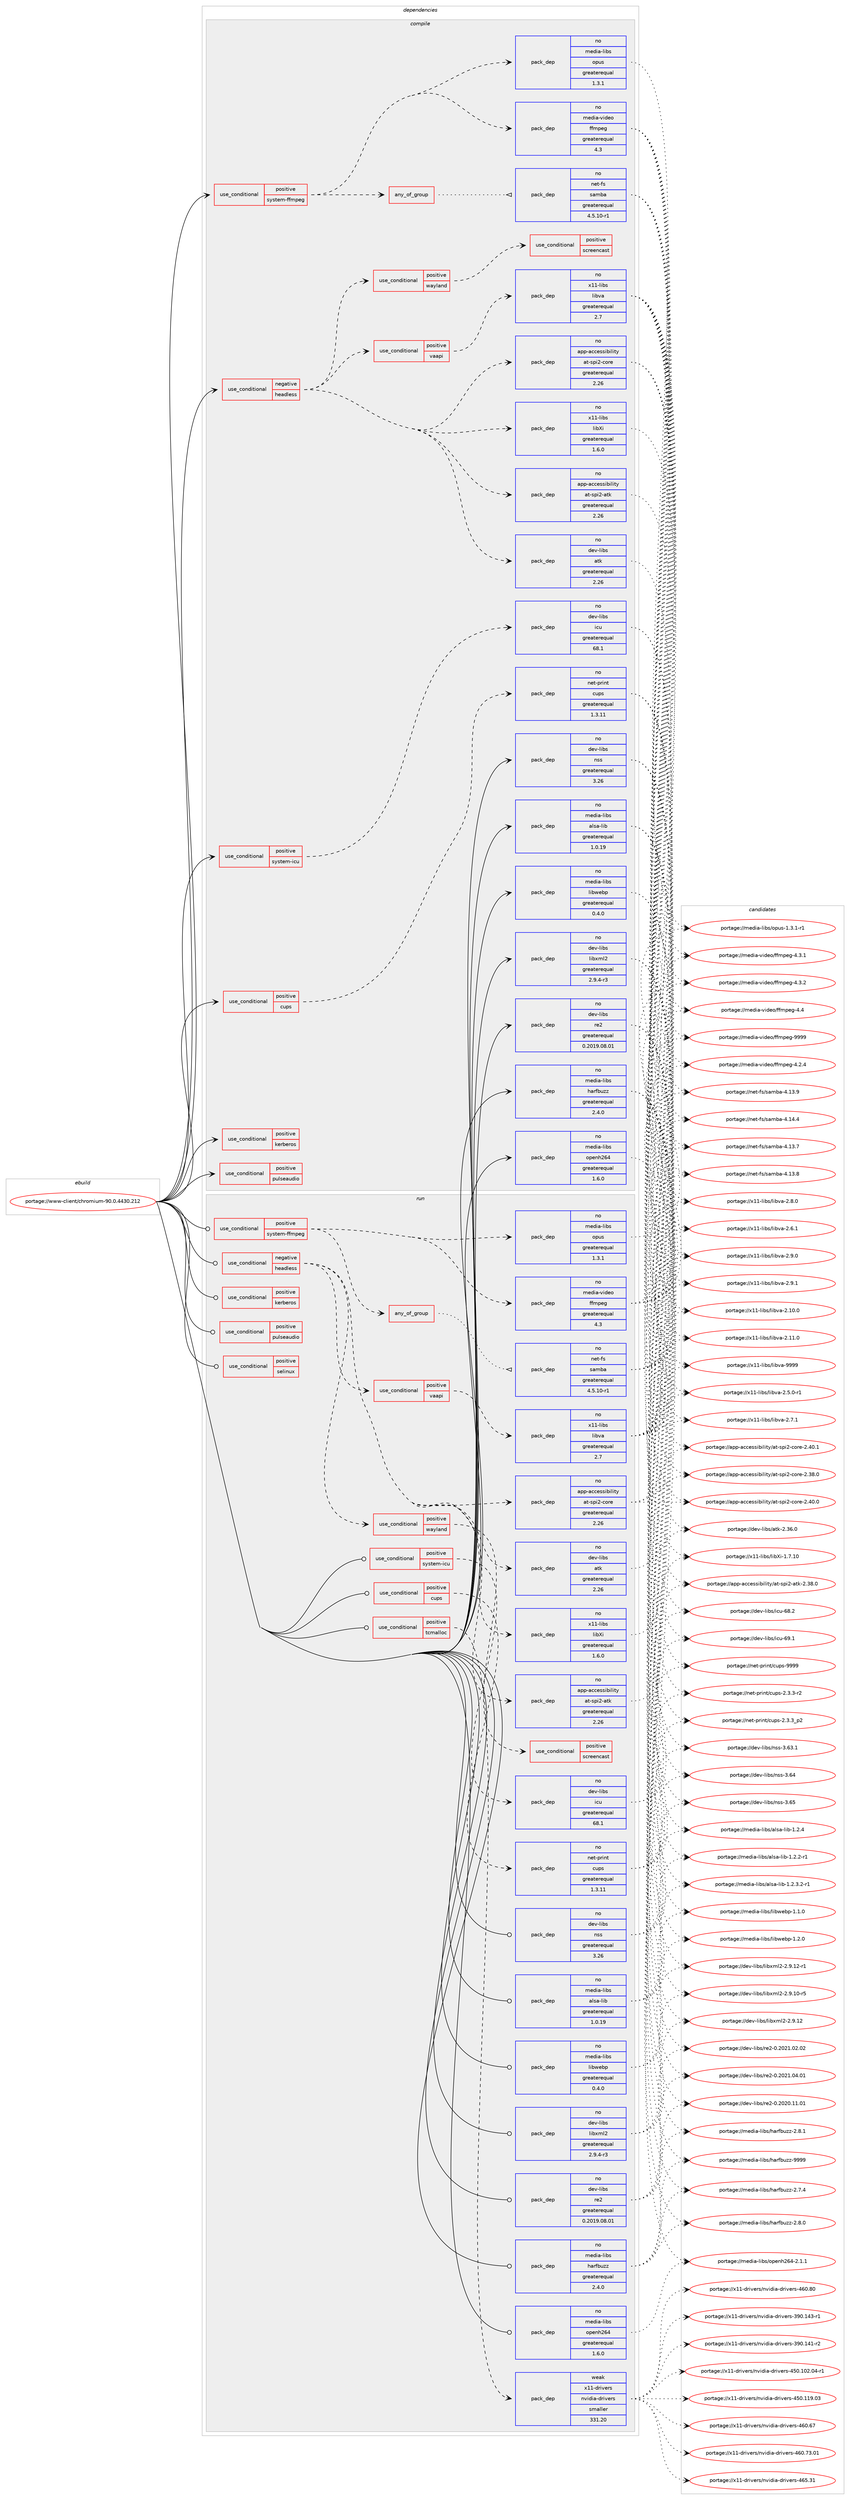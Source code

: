 digraph prolog {

# *************
# Graph options
# *************

newrank=true;
concentrate=true;
compound=true;
graph [rankdir=LR,fontname=Helvetica,fontsize=10,ranksep=1.5];#, ranksep=2.5, nodesep=0.2];
edge  [arrowhead=vee];
node  [fontname=Helvetica,fontsize=10];

# **********
# The ebuild
# **********

subgraph cluster_leftcol {
color=gray;
rank=same;
label=<<i>ebuild</i>>;
id [label="portage://www-client/chromium-90.0.4430.212", color=red, width=4, href="../www-client/chromium-90.0.4430.212.svg"];
}

# ****************
# The dependencies
# ****************

subgraph cluster_midcol {
color=gray;
label=<<i>dependencies</i>>;
subgraph cluster_compile {
fillcolor="#eeeeee";
style=filled;
label=<<i>compile</i>>;
subgraph cond372 {
dependency864 [label=<<TABLE BORDER="0" CELLBORDER="1" CELLSPACING="0" CELLPADDING="4"><TR><TD ROWSPAN="3" CELLPADDING="10">use_conditional</TD></TR><TR><TD>negative</TD></TR><TR><TD>headless</TD></TR></TABLE>>, shape=none, color=red];
# *** BEGIN UNKNOWN DEPENDENCY TYPE (TODO) ***
# dependency864 -> package_dependency(portage://www-client/chromium-90.0.4430.212,install,no,media-libs,mesa,none,[,,],any_same_slot,[use(enable(gbm),none)])
# *** END UNKNOWN DEPENDENCY TYPE (TODO) ***

# *** BEGIN UNKNOWN DEPENDENCY TYPE (TODO) ***
# dependency864 -> package_dependency(portage://www-client/chromium-90.0.4430.212,install,no,x11-libs,libX11,none,[,,],any_same_slot,[])
# *** END UNKNOWN DEPENDENCY TYPE (TODO) ***

# *** BEGIN UNKNOWN DEPENDENCY TYPE (TODO) ***
# dependency864 -> package_dependency(portage://www-client/chromium-90.0.4430.212,install,no,x11-libs,libXcomposite,none,[,,],any_same_slot,[])
# *** END UNKNOWN DEPENDENCY TYPE (TODO) ***

# *** BEGIN UNKNOWN DEPENDENCY TYPE (TODO) ***
# dependency864 -> package_dependency(portage://www-client/chromium-90.0.4430.212,install,no,x11-libs,libXcursor,none,[,,],any_same_slot,[])
# *** END UNKNOWN DEPENDENCY TYPE (TODO) ***

# *** BEGIN UNKNOWN DEPENDENCY TYPE (TODO) ***
# dependency864 -> package_dependency(portage://www-client/chromium-90.0.4430.212,install,no,x11-libs,libXdamage,none,[,,],any_same_slot,[])
# *** END UNKNOWN DEPENDENCY TYPE (TODO) ***

# *** BEGIN UNKNOWN DEPENDENCY TYPE (TODO) ***
# dependency864 -> package_dependency(portage://www-client/chromium-90.0.4430.212,install,no,x11-libs,libXext,none,[,,],any_same_slot,[])
# *** END UNKNOWN DEPENDENCY TYPE (TODO) ***

# *** BEGIN UNKNOWN DEPENDENCY TYPE (TODO) ***
# dependency864 -> package_dependency(portage://www-client/chromium-90.0.4430.212,install,no,x11-libs,libXfixes,none,[,,],any_same_slot,[])
# *** END UNKNOWN DEPENDENCY TYPE (TODO) ***

subgraph pack455 {
dependency865 [label=<<TABLE BORDER="0" CELLBORDER="1" CELLSPACING="0" CELLPADDING="4" WIDTH="220"><TR><TD ROWSPAN="6" CELLPADDING="30">pack_dep</TD></TR><TR><TD WIDTH="110">no</TD></TR><TR><TD>x11-libs</TD></TR><TR><TD>libXi</TD></TR><TR><TD>greaterequal</TD></TR><TR><TD>1.6.0</TD></TR></TABLE>>, shape=none, color=blue];
}
dependency864:e -> dependency865:w [weight=20,style="dashed",arrowhead="vee"];
# *** BEGIN UNKNOWN DEPENDENCY TYPE (TODO) ***
# dependency864 -> package_dependency(portage://www-client/chromium-90.0.4430.212,install,no,x11-libs,libXrandr,none,[,,],any_same_slot,[])
# *** END UNKNOWN DEPENDENCY TYPE (TODO) ***

# *** BEGIN UNKNOWN DEPENDENCY TYPE (TODO) ***
# dependency864 -> package_dependency(portage://www-client/chromium-90.0.4430.212,install,no,x11-libs,libXrender,none,[,,],any_same_slot,[])
# *** END UNKNOWN DEPENDENCY TYPE (TODO) ***

# *** BEGIN UNKNOWN DEPENDENCY TYPE (TODO) ***
# dependency864 -> package_dependency(portage://www-client/chromium-90.0.4430.212,install,no,x11-libs,libXtst,none,[,,],any_same_slot,[])
# *** END UNKNOWN DEPENDENCY TYPE (TODO) ***

# *** BEGIN UNKNOWN DEPENDENCY TYPE (TODO) ***
# dependency864 -> package_dependency(portage://www-client/chromium-90.0.4430.212,install,no,x11-libs,libxcb,none,[,,],any_same_slot,[])
# *** END UNKNOWN DEPENDENCY TYPE (TODO) ***

# *** BEGIN UNKNOWN DEPENDENCY TYPE (TODO) ***
# dependency864 -> package_dependency(portage://www-client/chromium-90.0.4430.212,install,no,x11-libs,libxshmfence,none,[,,],any_same_slot,[])
# *** END UNKNOWN DEPENDENCY TYPE (TODO) ***

subgraph cond373 {
dependency866 [label=<<TABLE BORDER="0" CELLBORDER="1" CELLSPACING="0" CELLPADDING="4"><TR><TD ROWSPAN="3" CELLPADDING="10">use_conditional</TD></TR><TR><TD>positive</TD></TR><TR><TD>vaapi</TD></TR></TABLE>>, shape=none, color=red];
subgraph pack456 {
dependency867 [label=<<TABLE BORDER="0" CELLBORDER="1" CELLSPACING="0" CELLPADDING="4" WIDTH="220"><TR><TD ROWSPAN="6" CELLPADDING="30">pack_dep</TD></TR><TR><TD WIDTH="110">no</TD></TR><TR><TD>x11-libs</TD></TR><TR><TD>libva</TD></TR><TR><TD>greaterequal</TD></TR><TR><TD>2.7</TD></TR></TABLE>>, shape=none, color=blue];
}
dependency866:e -> dependency867:w [weight=20,style="dashed",arrowhead="vee"];
}
dependency864:e -> dependency866:w [weight=20,style="dashed",arrowhead="vee"];
subgraph pack457 {
dependency868 [label=<<TABLE BORDER="0" CELLBORDER="1" CELLSPACING="0" CELLPADDING="4" WIDTH="220"><TR><TD ROWSPAN="6" CELLPADDING="30">pack_dep</TD></TR><TR><TD WIDTH="110">no</TD></TR><TR><TD>app-accessibility</TD></TR><TR><TD>at-spi2-atk</TD></TR><TR><TD>greaterequal</TD></TR><TR><TD>2.26</TD></TR></TABLE>>, shape=none, color=blue];
}
dependency864:e -> dependency868:w [weight=20,style="dashed",arrowhead="vee"];
subgraph pack458 {
dependency869 [label=<<TABLE BORDER="0" CELLBORDER="1" CELLSPACING="0" CELLPADDING="4" WIDTH="220"><TR><TD ROWSPAN="6" CELLPADDING="30">pack_dep</TD></TR><TR><TD WIDTH="110">no</TD></TR><TR><TD>app-accessibility</TD></TR><TR><TD>at-spi2-core</TD></TR><TR><TD>greaterequal</TD></TR><TR><TD>2.26</TD></TR></TABLE>>, shape=none, color=blue];
}
dependency864:e -> dependency869:w [weight=20,style="dashed",arrowhead="vee"];
subgraph pack459 {
dependency870 [label=<<TABLE BORDER="0" CELLBORDER="1" CELLSPACING="0" CELLPADDING="4" WIDTH="220"><TR><TD ROWSPAN="6" CELLPADDING="30">pack_dep</TD></TR><TR><TD WIDTH="110">no</TD></TR><TR><TD>dev-libs</TD></TR><TR><TD>atk</TD></TR><TR><TD>greaterequal</TD></TR><TR><TD>2.26</TD></TR></TABLE>>, shape=none, color=blue];
}
dependency864:e -> dependency870:w [weight=20,style="dashed",arrowhead="vee"];
# *** BEGIN UNKNOWN DEPENDENCY TYPE (TODO) ***
# dependency864 -> package_dependency(portage://www-client/chromium-90.0.4430.212,install,no,x11-libs,gtk+,none,[,,],[slot(3)],[use(enable(X),none)])
# *** END UNKNOWN DEPENDENCY TYPE (TODO) ***

subgraph cond374 {
dependency871 [label=<<TABLE BORDER="0" CELLBORDER="1" CELLSPACING="0" CELLPADDING="4"><TR><TD ROWSPAN="3" CELLPADDING="10">use_conditional</TD></TR><TR><TD>positive</TD></TR><TR><TD>wayland</TD></TR></TABLE>>, shape=none, color=red];
# *** BEGIN UNKNOWN DEPENDENCY TYPE (TODO) ***
# dependency871 -> package_dependency(portage://www-client/chromium-90.0.4430.212,install,no,dev-libs,wayland,none,[,,],any_same_slot,[])
# *** END UNKNOWN DEPENDENCY TYPE (TODO) ***

subgraph cond375 {
dependency872 [label=<<TABLE BORDER="0" CELLBORDER="1" CELLSPACING="0" CELLPADDING="4"><TR><TD ROWSPAN="3" CELLPADDING="10">use_conditional</TD></TR><TR><TD>positive</TD></TR><TR><TD>screencast</TD></TR></TABLE>>, shape=none, color=red];
# *** BEGIN UNKNOWN DEPENDENCY TYPE (TODO) ***
# dependency872 -> package_dependency(portage://www-client/chromium-90.0.4430.212,install,no,media-video,pipewire,none,[,,],[slot(0),subslot(0.3)],[])
# *** END UNKNOWN DEPENDENCY TYPE (TODO) ***

}
dependency871:e -> dependency872:w [weight=20,style="dashed",arrowhead="vee"];
# *** BEGIN UNKNOWN DEPENDENCY TYPE (TODO) ***
# dependency871 -> package_dependency(portage://www-client/chromium-90.0.4430.212,install,no,x11-libs,gtk+,none,[,,],[slot(3)],[use(enable(wayland),none),use(enable(X),none)])
# *** END UNKNOWN DEPENDENCY TYPE (TODO) ***

# *** BEGIN UNKNOWN DEPENDENCY TYPE (TODO) ***
# dependency871 -> package_dependency(portage://www-client/chromium-90.0.4430.212,install,no,x11-libs,libdrm,none,[,,],any_same_slot,[])
# *** END UNKNOWN DEPENDENCY TYPE (TODO) ***

}
dependency864:e -> dependency871:w [weight=20,style="dashed",arrowhead="vee"];
}
id:e -> dependency864:w [weight=20,style="solid",arrowhead="vee"];
subgraph cond376 {
dependency873 [label=<<TABLE BORDER="0" CELLBORDER="1" CELLSPACING="0" CELLPADDING="4"><TR><TD ROWSPAN="3" CELLPADDING="10">use_conditional</TD></TR><TR><TD>positive</TD></TR><TR><TD>cups</TD></TR></TABLE>>, shape=none, color=red];
subgraph pack460 {
dependency874 [label=<<TABLE BORDER="0" CELLBORDER="1" CELLSPACING="0" CELLPADDING="4" WIDTH="220"><TR><TD ROWSPAN="6" CELLPADDING="30">pack_dep</TD></TR><TR><TD WIDTH="110">no</TD></TR><TR><TD>net-print</TD></TR><TR><TD>cups</TD></TR><TR><TD>greaterequal</TD></TR><TR><TD>1.3.11</TD></TR></TABLE>>, shape=none, color=blue];
}
dependency873:e -> dependency874:w [weight=20,style="dashed",arrowhead="vee"];
}
id:e -> dependency873:w [weight=20,style="solid",arrowhead="vee"];
subgraph cond377 {
dependency875 [label=<<TABLE BORDER="0" CELLBORDER="1" CELLSPACING="0" CELLPADDING="4"><TR><TD ROWSPAN="3" CELLPADDING="10">use_conditional</TD></TR><TR><TD>positive</TD></TR><TR><TD>kerberos</TD></TR></TABLE>>, shape=none, color=red];
# *** BEGIN UNKNOWN DEPENDENCY TYPE (TODO) ***
# dependency875 -> package_dependency(portage://www-client/chromium-90.0.4430.212,install,no,virtual,krb5,none,[,,],[],[])
# *** END UNKNOWN DEPENDENCY TYPE (TODO) ***

}
id:e -> dependency875:w [weight=20,style="solid",arrowhead="vee"];
subgraph cond378 {
dependency876 [label=<<TABLE BORDER="0" CELLBORDER="1" CELLSPACING="0" CELLPADDING="4"><TR><TD ROWSPAN="3" CELLPADDING="10">use_conditional</TD></TR><TR><TD>positive</TD></TR><TR><TD>pulseaudio</TD></TR></TABLE>>, shape=none, color=red];
# *** BEGIN UNKNOWN DEPENDENCY TYPE (TODO) ***
# dependency876 -> package_dependency(portage://www-client/chromium-90.0.4430.212,install,no,media-sound,pulseaudio,none,[,,],any_same_slot,[])
# *** END UNKNOWN DEPENDENCY TYPE (TODO) ***

}
id:e -> dependency876:w [weight=20,style="solid",arrowhead="vee"];
subgraph cond379 {
dependency877 [label=<<TABLE BORDER="0" CELLBORDER="1" CELLSPACING="0" CELLPADDING="4"><TR><TD ROWSPAN="3" CELLPADDING="10">use_conditional</TD></TR><TR><TD>positive</TD></TR><TR><TD>system-ffmpeg</TD></TR></TABLE>>, shape=none, color=red];
subgraph pack461 {
dependency878 [label=<<TABLE BORDER="0" CELLBORDER="1" CELLSPACING="0" CELLPADDING="4" WIDTH="220"><TR><TD ROWSPAN="6" CELLPADDING="30">pack_dep</TD></TR><TR><TD WIDTH="110">no</TD></TR><TR><TD>media-video</TD></TR><TR><TD>ffmpeg</TD></TR><TR><TD>greaterequal</TD></TR><TR><TD>4.3</TD></TR></TABLE>>, shape=none, color=blue];
}
dependency877:e -> dependency878:w [weight=20,style="dashed",arrowhead="vee"];
subgraph any39 {
dependency879 [label=<<TABLE BORDER="0" CELLBORDER="1" CELLSPACING="0" CELLPADDING="4"><TR><TD CELLPADDING="10">any_of_group</TD></TR></TABLE>>, shape=none, color=red];# *** BEGIN UNKNOWN DEPENDENCY TYPE (TODO) ***
# dependency879 -> package_dependency(portage://www-client/chromium-90.0.4430.212,install,no,media-video,ffmpeg,none,[,,],[],[use(disable(samba),none)])
# *** END UNKNOWN DEPENDENCY TYPE (TODO) ***

subgraph pack462 {
dependency880 [label=<<TABLE BORDER="0" CELLBORDER="1" CELLSPACING="0" CELLPADDING="4" WIDTH="220"><TR><TD ROWSPAN="6" CELLPADDING="30">pack_dep</TD></TR><TR><TD WIDTH="110">no</TD></TR><TR><TD>net-fs</TD></TR><TR><TD>samba</TD></TR><TR><TD>greaterequal</TD></TR><TR><TD>4.5.10-r1</TD></TR></TABLE>>, shape=none, color=blue];
}
dependency879:e -> dependency880:w [weight=20,style="dotted",arrowhead="oinv"];
}
dependency877:e -> dependency879:w [weight=20,style="dashed",arrowhead="vee"];
subgraph pack463 {
dependency881 [label=<<TABLE BORDER="0" CELLBORDER="1" CELLSPACING="0" CELLPADDING="4" WIDTH="220"><TR><TD ROWSPAN="6" CELLPADDING="30">pack_dep</TD></TR><TR><TD WIDTH="110">no</TD></TR><TR><TD>media-libs</TD></TR><TR><TD>opus</TD></TR><TR><TD>greaterequal</TD></TR><TR><TD>1.3.1</TD></TR></TABLE>>, shape=none, color=blue];
}
dependency877:e -> dependency881:w [weight=20,style="dashed",arrowhead="vee"];
}
id:e -> dependency877:w [weight=20,style="solid",arrowhead="vee"];
subgraph cond380 {
dependency882 [label=<<TABLE BORDER="0" CELLBORDER="1" CELLSPACING="0" CELLPADDING="4"><TR><TD ROWSPAN="3" CELLPADDING="10">use_conditional</TD></TR><TR><TD>positive</TD></TR><TR><TD>system-icu</TD></TR></TABLE>>, shape=none, color=red];
subgraph pack464 {
dependency883 [label=<<TABLE BORDER="0" CELLBORDER="1" CELLSPACING="0" CELLPADDING="4" WIDTH="220"><TR><TD ROWSPAN="6" CELLPADDING="30">pack_dep</TD></TR><TR><TD WIDTH="110">no</TD></TR><TR><TD>dev-libs</TD></TR><TR><TD>icu</TD></TR><TR><TD>greaterequal</TD></TR><TR><TD>68.1</TD></TR></TABLE>>, shape=none, color=blue];
}
dependency882:e -> dependency883:w [weight=20,style="dashed",arrowhead="vee"];
}
id:e -> dependency882:w [weight=20,style="solid",arrowhead="vee"];
# *** BEGIN UNKNOWN DEPENDENCY TYPE (TODO) ***
# id -> package_dependency(portage://www-client/chromium-90.0.4430.212,install,no,app-arch,bzip2,none,[,,],any_same_slot,[])
# *** END UNKNOWN DEPENDENCY TYPE (TODO) ***

# *** BEGIN UNKNOWN DEPENDENCY TYPE (TODO) ***
# id -> package_dependency(portage://www-client/chromium-90.0.4430.212,install,no,app-arch,snappy,none,[,,],any_same_slot,[])
# *** END UNKNOWN DEPENDENCY TYPE (TODO) ***

# *** BEGIN UNKNOWN DEPENDENCY TYPE (TODO) ***
# id -> package_dependency(portage://www-client/chromium-90.0.4430.212,install,no,dev-libs,expat,none,[,,],any_same_slot,[])
# *** END UNKNOWN DEPENDENCY TYPE (TODO) ***

# *** BEGIN UNKNOWN DEPENDENCY TYPE (TODO) ***
# id -> package_dependency(portage://www-client/chromium-90.0.4430.212,install,no,dev-libs,glib,none,[,,],[slot(2)],[])
# *** END UNKNOWN DEPENDENCY TYPE (TODO) ***

subgraph pack465 {
dependency884 [label=<<TABLE BORDER="0" CELLBORDER="1" CELLSPACING="0" CELLPADDING="4" WIDTH="220"><TR><TD ROWSPAN="6" CELLPADDING="30">pack_dep</TD></TR><TR><TD WIDTH="110">no</TD></TR><TR><TD>dev-libs</TD></TR><TR><TD>libxml2</TD></TR><TR><TD>greaterequal</TD></TR><TR><TD>2.9.4-r3</TD></TR></TABLE>>, shape=none, color=blue];
}
id:e -> dependency884:w [weight=20,style="solid",arrowhead="vee"];
# *** BEGIN UNKNOWN DEPENDENCY TYPE (TODO) ***
# id -> package_dependency(portage://www-client/chromium-90.0.4430.212,install,no,dev-libs,libxslt,none,[,,],any_same_slot,[])
# *** END UNKNOWN DEPENDENCY TYPE (TODO) ***

# *** BEGIN UNKNOWN DEPENDENCY TYPE (TODO) ***
# id -> package_dependency(portage://www-client/chromium-90.0.4430.212,install,no,dev-libs,nspr,none,[,,],any_same_slot,[])
# *** END UNKNOWN DEPENDENCY TYPE (TODO) ***

subgraph pack466 {
dependency885 [label=<<TABLE BORDER="0" CELLBORDER="1" CELLSPACING="0" CELLPADDING="4" WIDTH="220"><TR><TD ROWSPAN="6" CELLPADDING="30">pack_dep</TD></TR><TR><TD WIDTH="110">no</TD></TR><TR><TD>dev-libs</TD></TR><TR><TD>nss</TD></TR><TR><TD>greaterequal</TD></TR><TR><TD>3.26</TD></TR></TABLE>>, shape=none, color=blue];
}
id:e -> dependency885:w [weight=20,style="solid",arrowhead="vee"];
subgraph pack467 {
dependency886 [label=<<TABLE BORDER="0" CELLBORDER="1" CELLSPACING="0" CELLPADDING="4" WIDTH="220"><TR><TD ROWSPAN="6" CELLPADDING="30">pack_dep</TD></TR><TR><TD WIDTH="110">no</TD></TR><TR><TD>dev-libs</TD></TR><TR><TD>re2</TD></TR><TR><TD>greaterequal</TD></TR><TR><TD>0.2019.08.01</TD></TR></TABLE>>, shape=none, color=blue];
}
id:e -> dependency886:w [weight=20,style="solid",arrowhead="vee"];
subgraph pack468 {
dependency887 [label=<<TABLE BORDER="0" CELLBORDER="1" CELLSPACING="0" CELLPADDING="4" WIDTH="220"><TR><TD ROWSPAN="6" CELLPADDING="30">pack_dep</TD></TR><TR><TD WIDTH="110">no</TD></TR><TR><TD>media-libs</TD></TR><TR><TD>alsa-lib</TD></TR><TR><TD>greaterequal</TD></TR><TR><TD>1.0.19</TD></TR></TABLE>>, shape=none, color=blue];
}
id:e -> dependency887:w [weight=20,style="solid",arrowhead="vee"];
# *** BEGIN UNKNOWN DEPENDENCY TYPE (TODO) ***
# id -> package_dependency(portage://www-client/chromium-90.0.4430.212,install,no,media-libs,flac,none,[,,],any_same_slot,[])
# *** END UNKNOWN DEPENDENCY TYPE (TODO) ***

# *** BEGIN UNKNOWN DEPENDENCY TYPE (TODO) ***
# id -> package_dependency(portage://www-client/chromium-90.0.4430.212,install,no,media-libs,fontconfig,none,[,,],any_same_slot,[])
# *** END UNKNOWN DEPENDENCY TYPE (TODO) ***

# *** BEGIN UNKNOWN DEPENDENCY TYPE (TODO) ***
# id -> package_dependency(portage://www-client/chromium-90.0.4430.212,install,no,media-libs,freetype,none,[,,],any_same_slot,[])
# *** END UNKNOWN DEPENDENCY TYPE (TODO) ***

subgraph pack469 {
dependency888 [label=<<TABLE BORDER="0" CELLBORDER="1" CELLSPACING="0" CELLPADDING="4" WIDTH="220"><TR><TD ROWSPAN="6" CELLPADDING="30">pack_dep</TD></TR><TR><TD WIDTH="110">no</TD></TR><TR><TD>media-libs</TD></TR><TR><TD>harfbuzz</TD></TR><TR><TD>greaterequal</TD></TR><TR><TD>2.4.0</TD></TR></TABLE>>, shape=none, color=blue];
}
id:e -> dependency888:w [weight=20,style="solid",arrowhead="vee"];
# *** BEGIN UNKNOWN DEPENDENCY TYPE (TODO) ***
# id -> package_dependency(portage://www-client/chromium-90.0.4430.212,install,no,media-libs,libjpeg-turbo,none,[,,],any_same_slot,[])
# *** END UNKNOWN DEPENDENCY TYPE (TODO) ***

# *** BEGIN UNKNOWN DEPENDENCY TYPE (TODO) ***
# id -> package_dependency(portage://www-client/chromium-90.0.4430.212,install,no,media-libs,libpng,none,[,,],any_same_slot,[])
# *** END UNKNOWN DEPENDENCY TYPE (TODO) ***

subgraph pack470 {
dependency889 [label=<<TABLE BORDER="0" CELLBORDER="1" CELLSPACING="0" CELLPADDING="4" WIDTH="220"><TR><TD ROWSPAN="6" CELLPADDING="30">pack_dep</TD></TR><TR><TD WIDTH="110">no</TD></TR><TR><TD>media-libs</TD></TR><TR><TD>libwebp</TD></TR><TR><TD>greaterequal</TD></TR><TR><TD>0.4.0</TD></TR></TABLE>>, shape=none, color=blue];
}
id:e -> dependency889:w [weight=20,style="solid",arrowhead="vee"];
subgraph pack471 {
dependency890 [label=<<TABLE BORDER="0" CELLBORDER="1" CELLSPACING="0" CELLPADDING="4" WIDTH="220"><TR><TD ROWSPAN="6" CELLPADDING="30">pack_dep</TD></TR><TR><TD WIDTH="110">no</TD></TR><TR><TD>media-libs</TD></TR><TR><TD>openh264</TD></TR><TR><TD>greaterequal</TD></TR><TR><TD>1.6.0</TD></TR></TABLE>>, shape=none, color=blue];
}
id:e -> dependency890:w [weight=20,style="solid",arrowhead="vee"];
# *** BEGIN UNKNOWN DEPENDENCY TYPE (TODO) ***
# id -> package_dependency(portage://www-client/chromium-90.0.4430.212,install,no,sys-apps,dbus,none,[,,],any_same_slot,[])
# *** END UNKNOWN DEPENDENCY TYPE (TODO) ***

# *** BEGIN UNKNOWN DEPENDENCY TYPE (TODO) ***
# id -> package_dependency(portage://www-client/chromium-90.0.4430.212,install,no,sys-apps,pciutils,none,[,,],any_same_slot,[])
# *** END UNKNOWN DEPENDENCY TYPE (TODO) ***

# *** BEGIN UNKNOWN DEPENDENCY TYPE (TODO) ***
# id -> package_dependency(portage://www-client/chromium-90.0.4430.212,install,no,sys-libs,zlib,none,[,,],any_same_slot,[use(enable(minizip),none)])
# *** END UNKNOWN DEPENDENCY TYPE (TODO) ***

# *** BEGIN UNKNOWN DEPENDENCY TYPE (TODO) ***
# id -> package_dependency(portage://www-client/chromium-90.0.4430.212,install,no,virtual,udev,none,[,,],[],[])
# *** END UNKNOWN DEPENDENCY TYPE (TODO) ***

# *** BEGIN UNKNOWN DEPENDENCY TYPE (TODO) ***
# id -> package_dependency(portage://www-client/chromium-90.0.4430.212,install,no,x11-libs,cairo,none,[,,],any_same_slot,[])
# *** END UNKNOWN DEPENDENCY TYPE (TODO) ***

# *** BEGIN UNKNOWN DEPENDENCY TYPE (TODO) ***
# id -> package_dependency(portage://www-client/chromium-90.0.4430.212,install,no,x11-libs,gdk-pixbuf,none,[,,],[slot(2)],[])
# *** END UNKNOWN DEPENDENCY TYPE (TODO) ***

# *** BEGIN UNKNOWN DEPENDENCY TYPE (TODO) ***
# id -> package_dependency(portage://www-client/chromium-90.0.4430.212,install,no,x11-libs,libxkbcommon,none,[,,],any_same_slot,[])
# *** END UNKNOWN DEPENDENCY TYPE (TODO) ***

# *** BEGIN UNKNOWN DEPENDENCY TYPE (TODO) ***
# id -> package_dependency(portage://www-client/chromium-90.0.4430.212,install,no,x11-libs,pango,none,[,,],any_same_slot,[])
# *** END UNKNOWN DEPENDENCY TYPE (TODO) ***

}
subgraph cluster_compileandrun {
fillcolor="#eeeeee";
style=filled;
label=<<i>compile and run</i>>;
}
subgraph cluster_run {
fillcolor="#eeeeee";
style=filled;
label=<<i>run</i>>;
subgraph cond381 {
dependency891 [label=<<TABLE BORDER="0" CELLBORDER="1" CELLSPACING="0" CELLPADDING="4"><TR><TD ROWSPAN="3" CELLPADDING="10">use_conditional</TD></TR><TR><TD>negative</TD></TR><TR><TD>headless</TD></TR></TABLE>>, shape=none, color=red];
# *** BEGIN UNKNOWN DEPENDENCY TYPE (TODO) ***
# dependency891 -> package_dependency(portage://www-client/chromium-90.0.4430.212,run,no,media-libs,mesa,none,[,,],any_same_slot,[use(enable(gbm),none)])
# *** END UNKNOWN DEPENDENCY TYPE (TODO) ***

# *** BEGIN UNKNOWN DEPENDENCY TYPE (TODO) ***
# dependency891 -> package_dependency(portage://www-client/chromium-90.0.4430.212,run,no,x11-libs,libX11,none,[,,],any_same_slot,[])
# *** END UNKNOWN DEPENDENCY TYPE (TODO) ***

# *** BEGIN UNKNOWN DEPENDENCY TYPE (TODO) ***
# dependency891 -> package_dependency(portage://www-client/chromium-90.0.4430.212,run,no,x11-libs,libXcomposite,none,[,,],any_same_slot,[])
# *** END UNKNOWN DEPENDENCY TYPE (TODO) ***

# *** BEGIN UNKNOWN DEPENDENCY TYPE (TODO) ***
# dependency891 -> package_dependency(portage://www-client/chromium-90.0.4430.212,run,no,x11-libs,libXcursor,none,[,,],any_same_slot,[])
# *** END UNKNOWN DEPENDENCY TYPE (TODO) ***

# *** BEGIN UNKNOWN DEPENDENCY TYPE (TODO) ***
# dependency891 -> package_dependency(portage://www-client/chromium-90.0.4430.212,run,no,x11-libs,libXdamage,none,[,,],any_same_slot,[])
# *** END UNKNOWN DEPENDENCY TYPE (TODO) ***

# *** BEGIN UNKNOWN DEPENDENCY TYPE (TODO) ***
# dependency891 -> package_dependency(portage://www-client/chromium-90.0.4430.212,run,no,x11-libs,libXext,none,[,,],any_same_slot,[])
# *** END UNKNOWN DEPENDENCY TYPE (TODO) ***

# *** BEGIN UNKNOWN DEPENDENCY TYPE (TODO) ***
# dependency891 -> package_dependency(portage://www-client/chromium-90.0.4430.212,run,no,x11-libs,libXfixes,none,[,,],any_same_slot,[])
# *** END UNKNOWN DEPENDENCY TYPE (TODO) ***

subgraph pack472 {
dependency892 [label=<<TABLE BORDER="0" CELLBORDER="1" CELLSPACING="0" CELLPADDING="4" WIDTH="220"><TR><TD ROWSPAN="6" CELLPADDING="30">pack_dep</TD></TR><TR><TD WIDTH="110">no</TD></TR><TR><TD>x11-libs</TD></TR><TR><TD>libXi</TD></TR><TR><TD>greaterequal</TD></TR><TR><TD>1.6.0</TD></TR></TABLE>>, shape=none, color=blue];
}
dependency891:e -> dependency892:w [weight=20,style="dashed",arrowhead="vee"];
# *** BEGIN UNKNOWN DEPENDENCY TYPE (TODO) ***
# dependency891 -> package_dependency(portage://www-client/chromium-90.0.4430.212,run,no,x11-libs,libXrandr,none,[,,],any_same_slot,[])
# *** END UNKNOWN DEPENDENCY TYPE (TODO) ***

# *** BEGIN UNKNOWN DEPENDENCY TYPE (TODO) ***
# dependency891 -> package_dependency(portage://www-client/chromium-90.0.4430.212,run,no,x11-libs,libXrender,none,[,,],any_same_slot,[])
# *** END UNKNOWN DEPENDENCY TYPE (TODO) ***

# *** BEGIN UNKNOWN DEPENDENCY TYPE (TODO) ***
# dependency891 -> package_dependency(portage://www-client/chromium-90.0.4430.212,run,no,x11-libs,libXtst,none,[,,],any_same_slot,[])
# *** END UNKNOWN DEPENDENCY TYPE (TODO) ***

# *** BEGIN UNKNOWN DEPENDENCY TYPE (TODO) ***
# dependency891 -> package_dependency(portage://www-client/chromium-90.0.4430.212,run,no,x11-libs,libxcb,none,[,,],any_same_slot,[])
# *** END UNKNOWN DEPENDENCY TYPE (TODO) ***

# *** BEGIN UNKNOWN DEPENDENCY TYPE (TODO) ***
# dependency891 -> package_dependency(portage://www-client/chromium-90.0.4430.212,run,no,x11-libs,libxshmfence,none,[,,],any_same_slot,[])
# *** END UNKNOWN DEPENDENCY TYPE (TODO) ***

subgraph cond382 {
dependency893 [label=<<TABLE BORDER="0" CELLBORDER="1" CELLSPACING="0" CELLPADDING="4"><TR><TD ROWSPAN="3" CELLPADDING="10">use_conditional</TD></TR><TR><TD>positive</TD></TR><TR><TD>vaapi</TD></TR></TABLE>>, shape=none, color=red];
subgraph pack473 {
dependency894 [label=<<TABLE BORDER="0" CELLBORDER="1" CELLSPACING="0" CELLPADDING="4" WIDTH="220"><TR><TD ROWSPAN="6" CELLPADDING="30">pack_dep</TD></TR><TR><TD WIDTH="110">no</TD></TR><TR><TD>x11-libs</TD></TR><TR><TD>libva</TD></TR><TR><TD>greaterequal</TD></TR><TR><TD>2.7</TD></TR></TABLE>>, shape=none, color=blue];
}
dependency893:e -> dependency894:w [weight=20,style="dashed",arrowhead="vee"];
}
dependency891:e -> dependency893:w [weight=20,style="dashed",arrowhead="vee"];
subgraph pack474 {
dependency895 [label=<<TABLE BORDER="0" CELLBORDER="1" CELLSPACING="0" CELLPADDING="4" WIDTH="220"><TR><TD ROWSPAN="6" CELLPADDING="30">pack_dep</TD></TR><TR><TD WIDTH="110">no</TD></TR><TR><TD>app-accessibility</TD></TR><TR><TD>at-spi2-atk</TD></TR><TR><TD>greaterequal</TD></TR><TR><TD>2.26</TD></TR></TABLE>>, shape=none, color=blue];
}
dependency891:e -> dependency895:w [weight=20,style="dashed",arrowhead="vee"];
subgraph pack475 {
dependency896 [label=<<TABLE BORDER="0" CELLBORDER="1" CELLSPACING="0" CELLPADDING="4" WIDTH="220"><TR><TD ROWSPAN="6" CELLPADDING="30">pack_dep</TD></TR><TR><TD WIDTH="110">no</TD></TR><TR><TD>app-accessibility</TD></TR><TR><TD>at-spi2-core</TD></TR><TR><TD>greaterequal</TD></TR><TR><TD>2.26</TD></TR></TABLE>>, shape=none, color=blue];
}
dependency891:e -> dependency896:w [weight=20,style="dashed",arrowhead="vee"];
subgraph pack476 {
dependency897 [label=<<TABLE BORDER="0" CELLBORDER="1" CELLSPACING="0" CELLPADDING="4" WIDTH="220"><TR><TD ROWSPAN="6" CELLPADDING="30">pack_dep</TD></TR><TR><TD WIDTH="110">no</TD></TR><TR><TD>dev-libs</TD></TR><TR><TD>atk</TD></TR><TR><TD>greaterequal</TD></TR><TR><TD>2.26</TD></TR></TABLE>>, shape=none, color=blue];
}
dependency891:e -> dependency897:w [weight=20,style="dashed",arrowhead="vee"];
# *** BEGIN UNKNOWN DEPENDENCY TYPE (TODO) ***
# dependency891 -> package_dependency(portage://www-client/chromium-90.0.4430.212,run,no,x11-libs,gtk+,none,[,,],[slot(3)],[use(enable(X),none)])
# *** END UNKNOWN DEPENDENCY TYPE (TODO) ***

subgraph cond383 {
dependency898 [label=<<TABLE BORDER="0" CELLBORDER="1" CELLSPACING="0" CELLPADDING="4"><TR><TD ROWSPAN="3" CELLPADDING="10">use_conditional</TD></TR><TR><TD>positive</TD></TR><TR><TD>wayland</TD></TR></TABLE>>, shape=none, color=red];
# *** BEGIN UNKNOWN DEPENDENCY TYPE (TODO) ***
# dependency898 -> package_dependency(portage://www-client/chromium-90.0.4430.212,run,no,dev-libs,wayland,none,[,,],any_same_slot,[])
# *** END UNKNOWN DEPENDENCY TYPE (TODO) ***

subgraph cond384 {
dependency899 [label=<<TABLE BORDER="0" CELLBORDER="1" CELLSPACING="0" CELLPADDING="4"><TR><TD ROWSPAN="3" CELLPADDING="10">use_conditional</TD></TR><TR><TD>positive</TD></TR><TR><TD>screencast</TD></TR></TABLE>>, shape=none, color=red];
# *** BEGIN UNKNOWN DEPENDENCY TYPE (TODO) ***
# dependency899 -> package_dependency(portage://www-client/chromium-90.0.4430.212,run,no,media-video,pipewire,none,[,,],[slot(0),subslot(0.3)],[])
# *** END UNKNOWN DEPENDENCY TYPE (TODO) ***

}
dependency898:e -> dependency899:w [weight=20,style="dashed",arrowhead="vee"];
# *** BEGIN UNKNOWN DEPENDENCY TYPE (TODO) ***
# dependency898 -> package_dependency(portage://www-client/chromium-90.0.4430.212,run,no,x11-libs,gtk+,none,[,,],[slot(3)],[use(enable(wayland),none),use(enable(X),none)])
# *** END UNKNOWN DEPENDENCY TYPE (TODO) ***

# *** BEGIN UNKNOWN DEPENDENCY TYPE (TODO) ***
# dependency898 -> package_dependency(portage://www-client/chromium-90.0.4430.212,run,no,x11-libs,libdrm,none,[,,],any_same_slot,[])
# *** END UNKNOWN DEPENDENCY TYPE (TODO) ***

}
dependency891:e -> dependency898:w [weight=20,style="dashed",arrowhead="vee"];
}
id:e -> dependency891:w [weight=20,style="solid",arrowhead="odot"];
subgraph cond385 {
dependency900 [label=<<TABLE BORDER="0" CELLBORDER="1" CELLSPACING="0" CELLPADDING="4"><TR><TD ROWSPAN="3" CELLPADDING="10">use_conditional</TD></TR><TR><TD>positive</TD></TR><TR><TD>cups</TD></TR></TABLE>>, shape=none, color=red];
subgraph pack477 {
dependency901 [label=<<TABLE BORDER="0" CELLBORDER="1" CELLSPACING="0" CELLPADDING="4" WIDTH="220"><TR><TD ROWSPAN="6" CELLPADDING="30">pack_dep</TD></TR><TR><TD WIDTH="110">no</TD></TR><TR><TD>net-print</TD></TR><TR><TD>cups</TD></TR><TR><TD>greaterequal</TD></TR><TR><TD>1.3.11</TD></TR></TABLE>>, shape=none, color=blue];
}
dependency900:e -> dependency901:w [weight=20,style="dashed",arrowhead="vee"];
}
id:e -> dependency900:w [weight=20,style="solid",arrowhead="odot"];
subgraph cond386 {
dependency902 [label=<<TABLE BORDER="0" CELLBORDER="1" CELLSPACING="0" CELLPADDING="4"><TR><TD ROWSPAN="3" CELLPADDING="10">use_conditional</TD></TR><TR><TD>positive</TD></TR><TR><TD>kerberos</TD></TR></TABLE>>, shape=none, color=red];
# *** BEGIN UNKNOWN DEPENDENCY TYPE (TODO) ***
# dependency902 -> package_dependency(portage://www-client/chromium-90.0.4430.212,run,no,virtual,krb5,none,[,,],[],[])
# *** END UNKNOWN DEPENDENCY TYPE (TODO) ***

}
id:e -> dependency902:w [weight=20,style="solid",arrowhead="odot"];
subgraph cond387 {
dependency903 [label=<<TABLE BORDER="0" CELLBORDER="1" CELLSPACING="0" CELLPADDING="4"><TR><TD ROWSPAN="3" CELLPADDING="10">use_conditional</TD></TR><TR><TD>positive</TD></TR><TR><TD>pulseaudio</TD></TR></TABLE>>, shape=none, color=red];
# *** BEGIN UNKNOWN DEPENDENCY TYPE (TODO) ***
# dependency903 -> package_dependency(portage://www-client/chromium-90.0.4430.212,run,no,media-sound,pulseaudio,none,[,,],any_same_slot,[])
# *** END UNKNOWN DEPENDENCY TYPE (TODO) ***

}
id:e -> dependency903:w [weight=20,style="solid",arrowhead="odot"];
subgraph cond388 {
dependency904 [label=<<TABLE BORDER="0" CELLBORDER="1" CELLSPACING="0" CELLPADDING="4"><TR><TD ROWSPAN="3" CELLPADDING="10">use_conditional</TD></TR><TR><TD>positive</TD></TR><TR><TD>selinux</TD></TR></TABLE>>, shape=none, color=red];
# *** BEGIN UNKNOWN DEPENDENCY TYPE (TODO) ***
# dependency904 -> package_dependency(portage://www-client/chromium-90.0.4430.212,run,no,sec-policy,selinux-chromium,none,[,,],[],[])
# *** END UNKNOWN DEPENDENCY TYPE (TODO) ***

}
id:e -> dependency904:w [weight=20,style="solid",arrowhead="odot"];
subgraph cond389 {
dependency905 [label=<<TABLE BORDER="0" CELLBORDER="1" CELLSPACING="0" CELLPADDING="4"><TR><TD ROWSPAN="3" CELLPADDING="10">use_conditional</TD></TR><TR><TD>positive</TD></TR><TR><TD>system-ffmpeg</TD></TR></TABLE>>, shape=none, color=red];
subgraph pack478 {
dependency906 [label=<<TABLE BORDER="0" CELLBORDER="1" CELLSPACING="0" CELLPADDING="4" WIDTH="220"><TR><TD ROWSPAN="6" CELLPADDING="30">pack_dep</TD></TR><TR><TD WIDTH="110">no</TD></TR><TR><TD>media-video</TD></TR><TR><TD>ffmpeg</TD></TR><TR><TD>greaterequal</TD></TR><TR><TD>4.3</TD></TR></TABLE>>, shape=none, color=blue];
}
dependency905:e -> dependency906:w [weight=20,style="dashed",arrowhead="vee"];
subgraph any40 {
dependency907 [label=<<TABLE BORDER="0" CELLBORDER="1" CELLSPACING="0" CELLPADDING="4"><TR><TD CELLPADDING="10">any_of_group</TD></TR></TABLE>>, shape=none, color=red];# *** BEGIN UNKNOWN DEPENDENCY TYPE (TODO) ***
# dependency907 -> package_dependency(portage://www-client/chromium-90.0.4430.212,run,no,media-video,ffmpeg,none,[,,],[],[use(disable(samba),none)])
# *** END UNKNOWN DEPENDENCY TYPE (TODO) ***

subgraph pack479 {
dependency908 [label=<<TABLE BORDER="0" CELLBORDER="1" CELLSPACING="0" CELLPADDING="4" WIDTH="220"><TR><TD ROWSPAN="6" CELLPADDING="30">pack_dep</TD></TR><TR><TD WIDTH="110">no</TD></TR><TR><TD>net-fs</TD></TR><TR><TD>samba</TD></TR><TR><TD>greaterequal</TD></TR><TR><TD>4.5.10-r1</TD></TR></TABLE>>, shape=none, color=blue];
}
dependency907:e -> dependency908:w [weight=20,style="dotted",arrowhead="oinv"];
}
dependency905:e -> dependency907:w [weight=20,style="dashed",arrowhead="vee"];
subgraph pack480 {
dependency909 [label=<<TABLE BORDER="0" CELLBORDER="1" CELLSPACING="0" CELLPADDING="4" WIDTH="220"><TR><TD ROWSPAN="6" CELLPADDING="30">pack_dep</TD></TR><TR><TD WIDTH="110">no</TD></TR><TR><TD>media-libs</TD></TR><TR><TD>opus</TD></TR><TR><TD>greaterequal</TD></TR><TR><TD>1.3.1</TD></TR></TABLE>>, shape=none, color=blue];
}
dependency905:e -> dependency909:w [weight=20,style="dashed",arrowhead="vee"];
}
id:e -> dependency905:w [weight=20,style="solid",arrowhead="odot"];
subgraph cond390 {
dependency910 [label=<<TABLE BORDER="0" CELLBORDER="1" CELLSPACING="0" CELLPADDING="4"><TR><TD ROWSPAN="3" CELLPADDING="10">use_conditional</TD></TR><TR><TD>positive</TD></TR><TR><TD>system-icu</TD></TR></TABLE>>, shape=none, color=red];
subgraph pack481 {
dependency911 [label=<<TABLE BORDER="0" CELLBORDER="1" CELLSPACING="0" CELLPADDING="4" WIDTH="220"><TR><TD ROWSPAN="6" CELLPADDING="30">pack_dep</TD></TR><TR><TD WIDTH="110">no</TD></TR><TR><TD>dev-libs</TD></TR><TR><TD>icu</TD></TR><TR><TD>greaterequal</TD></TR><TR><TD>68.1</TD></TR></TABLE>>, shape=none, color=blue];
}
dependency910:e -> dependency911:w [weight=20,style="dashed",arrowhead="vee"];
}
id:e -> dependency910:w [weight=20,style="solid",arrowhead="odot"];
subgraph cond391 {
dependency912 [label=<<TABLE BORDER="0" CELLBORDER="1" CELLSPACING="0" CELLPADDING="4"><TR><TD ROWSPAN="3" CELLPADDING="10">use_conditional</TD></TR><TR><TD>positive</TD></TR><TR><TD>tcmalloc</TD></TR></TABLE>>, shape=none, color=red];
subgraph pack482 {
dependency913 [label=<<TABLE BORDER="0" CELLBORDER="1" CELLSPACING="0" CELLPADDING="4" WIDTH="220"><TR><TD ROWSPAN="6" CELLPADDING="30">pack_dep</TD></TR><TR><TD WIDTH="110">weak</TD></TR><TR><TD>x11-drivers</TD></TR><TR><TD>nvidia-drivers</TD></TR><TR><TD>smaller</TD></TR><TR><TD>331.20</TD></TR></TABLE>>, shape=none, color=blue];
}
dependency912:e -> dependency913:w [weight=20,style="dashed",arrowhead="vee"];
}
id:e -> dependency912:w [weight=20,style="solid",arrowhead="odot"];
# *** BEGIN UNKNOWN DEPENDENCY TYPE (TODO) ***
# id -> package_dependency(portage://www-client/chromium-90.0.4430.212,run,no,app-arch,bzip2,none,[,,],any_same_slot,[])
# *** END UNKNOWN DEPENDENCY TYPE (TODO) ***

# *** BEGIN UNKNOWN DEPENDENCY TYPE (TODO) ***
# id -> package_dependency(portage://www-client/chromium-90.0.4430.212,run,no,app-arch,snappy,none,[,,],any_same_slot,[])
# *** END UNKNOWN DEPENDENCY TYPE (TODO) ***

# *** BEGIN UNKNOWN DEPENDENCY TYPE (TODO) ***
# id -> package_dependency(portage://www-client/chromium-90.0.4430.212,run,no,dev-libs,expat,none,[,,],any_same_slot,[])
# *** END UNKNOWN DEPENDENCY TYPE (TODO) ***

# *** BEGIN UNKNOWN DEPENDENCY TYPE (TODO) ***
# id -> package_dependency(portage://www-client/chromium-90.0.4430.212,run,no,dev-libs,glib,none,[,,],[slot(2)],[])
# *** END UNKNOWN DEPENDENCY TYPE (TODO) ***

subgraph pack483 {
dependency914 [label=<<TABLE BORDER="0" CELLBORDER="1" CELLSPACING="0" CELLPADDING="4" WIDTH="220"><TR><TD ROWSPAN="6" CELLPADDING="30">pack_dep</TD></TR><TR><TD WIDTH="110">no</TD></TR><TR><TD>dev-libs</TD></TR><TR><TD>libxml2</TD></TR><TR><TD>greaterequal</TD></TR><TR><TD>2.9.4-r3</TD></TR></TABLE>>, shape=none, color=blue];
}
id:e -> dependency914:w [weight=20,style="solid",arrowhead="odot"];
# *** BEGIN UNKNOWN DEPENDENCY TYPE (TODO) ***
# id -> package_dependency(portage://www-client/chromium-90.0.4430.212,run,no,dev-libs,libxslt,none,[,,],any_same_slot,[])
# *** END UNKNOWN DEPENDENCY TYPE (TODO) ***

# *** BEGIN UNKNOWN DEPENDENCY TYPE (TODO) ***
# id -> package_dependency(portage://www-client/chromium-90.0.4430.212,run,no,dev-libs,nspr,none,[,,],any_same_slot,[])
# *** END UNKNOWN DEPENDENCY TYPE (TODO) ***

subgraph pack484 {
dependency915 [label=<<TABLE BORDER="0" CELLBORDER="1" CELLSPACING="0" CELLPADDING="4" WIDTH="220"><TR><TD ROWSPAN="6" CELLPADDING="30">pack_dep</TD></TR><TR><TD WIDTH="110">no</TD></TR><TR><TD>dev-libs</TD></TR><TR><TD>nss</TD></TR><TR><TD>greaterequal</TD></TR><TR><TD>3.26</TD></TR></TABLE>>, shape=none, color=blue];
}
id:e -> dependency915:w [weight=20,style="solid",arrowhead="odot"];
subgraph pack485 {
dependency916 [label=<<TABLE BORDER="0" CELLBORDER="1" CELLSPACING="0" CELLPADDING="4" WIDTH="220"><TR><TD ROWSPAN="6" CELLPADDING="30">pack_dep</TD></TR><TR><TD WIDTH="110">no</TD></TR><TR><TD>dev-libs</TD></TR><TR><TD>re2</TD></TR><TR><TD>greaterequal</TD></TR><TR><TD>0.2019.08.01</TD></TR></TABLE>>, shape=none, color=blue];
}
id:e -> dependency916:w [weight=20,style="solid",arrowhead="odot"];
subgraph pack486 {
dependency917 [label=<<TABLE BORDER="0" CELLBORDER="1" CELLSPACING="0" CELLPADDING="4" WIDTH="220"><TR><TD ROWSPAN="6" CELLPADDING="30">pack_dep</TD></TR><TR><TD WIDTH="110">no</TD></TR><TR><TD>media-libs</TD></TR><TR><TD>alsa-lib</TD></TR><TR><TD>greaterequal</TD></TR><TR><TD>1.0.19</TD></TR></TABLE>>, shape=none, color=blue];
}
id:e -> dependency917:w [weight=20,style="solid",arrowhead="odot"];
# *** BEGIN UNKNOWN DEPENDENCY TYPE (TODO) ***
# id -> package_dependency(portage://www-client/chromium-90.0.4430.212,run,no,media-libs,flac,none,[,,],any_same_slot,[])
# *** END UNKNOWN DEPENDENCY TYPE (TODO) ***

# *** BEGIN UNKNOWN DEPENDENCY TYPE (TODO) ***
# id -> package_dependency(portage://www-client/chromium-90.0.4430.212,run,no,media-libs,fontconfig,none,[,,],any_same_slot,[])
# *** END UNKNOWN DEPENDENCY TYPE (TODO) ***

# *** BEGIN UNKNOWN DEPENDENCY TYPE (TODO) ***
# id -> package_dependency(portage://www-client/chromium-90.0.4430.212,run,no,media-libs,freetype,none,[,,],any_same_slot,[])
# *** END UNKNOWN DEPENDENCY TYPE (TODO) ***

subgraph pack487 {
dependency918 [label=<<TABLE BORDER="0" CELLBORDER="1" CELLSPACING="0" CELLPADDING="4" WIDTH="220"><TR><TD ROWSPAN="6" CELLPADDING="30">pack_dep</TD></TR><TR><TD WIDTH="110">no</TD></TR><TR><TD>media-libs</TD></TR><TR><TD>harfbuzz</TD></TR><TR><TD>greaterequal</TD></TR><TR><TD>2.4.0</TD></TR></TABLE>>, shape=none, color=blue];
}
id:e -> dependency918:w [weight=20,style="solid",arrowhead="odot"];
# *** BEGIN UNKNOWN DEPENDENCY TYPE (TODO) ***
# id -> package_dependency(portage://www-client/chromium-90.0.4430.212,run,no,media-libs,libjpeg-turbo,none,[,,],any_same_slot,[])
# *** END UNKNOWN DEPENDENCY TYPE (TODO) ***

# *** BEGIN UNKNOWN DEPENDENCY TYPE (TODO) ***
# id -> package_dependency(portage://www-client/chromium-90.0.4430.212,run,no,media-libs,libpng,none,[,,],any_same_slot,[])
# *** END UNKNOWN DEPENDENCY TYPE (TODO) ***

subgraph pack488 {
dependency919 [label=<<TABLE BORDER="0" CELLBORDER="1" CELLSPACING="0" CELLPADDING="4" WIDTH="220"><TR><TD ROWSPAN="6" CELLPADDING="30">pack_dep</TD></TR><TR><TD WIDTH="110">no</TD></TR><TR><TD>media-libs</TD></TR><TR><TD>libwebp</TD></TR><TR><TD>greaterequal</TD></TR><TR><TD>0.4.0</TD></TR></TABLE>>, shape=none, color=blue];
}
id:e -> dependency919:w [weight=20,style="solid",arrowhead="odot"];
subgraph pack489 {
dependency920 [label=<<TABLE BORDER="0" CELLBORDER="1" CELLSPACING="0" CELLPADDING="4" WIDTH="220"><TR><TD ROWSPAN="6" CELLPADDING="30">pack_dep</TD></TR><TR><TD WIDTH="110">no</TD></TR><TR><TD>media-libs</TD></TR><TR><TD>openh264</TD></TR><TR><TD>greaterequal</TD></TR><TR><TD>1.6.0</TD></TR></TABLE>>, shape=none, color=blue];
}
id:e -> dependency920:w [weight=20,style="solid",arrowhead="odot"];
# *** BEGIN UNKNOWN DEPENDENCY TYPE (TODO) ***
# id -> package_dependency(portage://www-client/chromium-90.0.4430.212,run,no,sys-apps,dbus,none,[,,],any_same_slot,[])
# *** END UNKNOWN DEPENDENCY TYPE (TODO) ***

# *** BEGIN UNKNOWN DEPENDENCY TYPE (TODO) ***
# id -> package_dependency(portage://www-client/chromium-90.0.4430.212,run,no,sys-apps,pciutils,none,[,,],any_same_slot,[])
# *** END UNKNOWN DEPENDENCY TYPE (TODO) ***

# *** BEGIN UNKNOWN DEPENDENCY TYPE (TODO) ***
# id -> package_dependency(portage://www-client/chromium-90.0.4430.212,run,no,sys-libs,zlib,none,[,,],any_same_slot,[use(enable(minizip),none)])
# *** END UNKNOWN DEPENDENCY TYPE (TODO) ***

# *** BEGIN UNKNOWN DEPENDENCY TYPE (TODO) ***
# id -> package_dependency(portage://www-client/chromium-90.0.4430.212,run,no,virtual,opengl,none,[,,],[],[])
# *** END UNKNOWN DEPENDENCY TYPE (TODO) ***

# *** BEGIN UNKNOWN DEPENDENCY TYPE (TODO) ***
# id -> package_dependency(portage://www-client/chromium-90.0.4430.212,run,no,virtual,ttf-fonts,none,[,,],[],[])
# *** END UNKNOWN DEPENDENCY TYPE (TODO) ***

# *** BEGIN UNKNOWN DEPENDENCY TYPE (TODO) ***
# id -> package_dependency(portage://www-client/chromium-90.0.4430.212,run,no,virtual,udev,none,[,,],[],[])
# *** END UNKNOWN DEPENDENCY TYPE (TODO) ***

# *** BEGIN UNKNOWN DEPENDENCY TYPE (TODO) ***
# id -> package_dependency(portage://www-client/chromium-90.0.4430.212,run,no,x11-libs,cairo,none,[,,],any_same_slot,[])
# *** END UNKNOWN DEPENDENCY TYPE (TODO) ***

# *** BEGIN UNKNOWN DEPENDENCY TYPE (TODO) ***
# id -> package_dependency(portage://www-client/chromium-90.0.4430.212,run,no,x11-libs,gdk-pixbuf,none,[,,],[slot(2)],[])
# *** END UNKNOWN DEPENDENCY TYPE (TODO) ***

# *** BEGIN UNKNOWN DEPENDENCY TYPE (TODO) ***
# id -> package_dependency(portage://www-client/chromium-90.0.4430.212,run,no,x11-libs,libxkbcommon,none,[,,],any_same_slot,[])
# *** END UNKNOWN DEPENDENCY TYPE (TODO) ***

# *** BEGIN UNKNOWN DEPENDENCY TYPE (TODO) ***
# id -> package_dependency(portage://www-client/chromium-90.0.4430.212,run,no,x11-libs,pango,none,[,,],any_same_slot,[])
# *** END UNKNOWN DEPENDENCY TYPE (TODO) ***

# *** BEGIN UNKNOWN DEPENDENCY TYPE (TODO) ***
# id -> package_dependency(portage://www-client/chromium-90.0.4430.212,run,no,x11-misc,xdg-utils,none,[,,],[],[])
# *** END UNKNOWN DEPENDENCY TYPE (TODO) ***

}
}

# **************
# The candidates
# **************

subgraph cluster_choices {
rank=same;
color=gray;
label=<<i>candidates</i>>;

subgraph choice455 {
color=black;
nodesep=1;
choice1204949451081059811547108105988810545494655464948 [label="portage://x11-libs/libXi-1.7.10", color=red, width=4,href="../x11-libs/libXi-1.7.10.svg"];
dependency865:e -> choice1204949451081059811547108105988810545494655464948:w [style=dotted,weight="100"];
}
subgraph choice456 {
color=black;
nodesep=1;
choice1204949451081059811547108105981189745504649484648 [label="portage://x11-libs/libva-2.10.0", color=red, width=4,href="../x11-libs/libva-2.10.0.svg"];
choice1204949451081059811547108105981189745504649494648 [label="portage://x11-libs/libva-2.11.0", color=red, width=4,href="../x11-libs/libva-2.11.0.svg"];
choice120494945108105981154710810598118974550465346484511449 [label="portage://x11-libs/libva-2.5.0-r1", color=red, width=4,href="../x11-libs/libva-2.5.0-r1.svg"];
choice12049494510810598115471081059811897455046544649 [label="portage://x11-libs/libva-2.6.1", color=red, width=4,href="../x11-libs/libva-2.6.1.svg"];
choice12049494510810598115471081059811897455046554649 [label="portage://x11-libs/libva-2.7.1", color=red, width=4,href="../x11-libs/libva-2.7.1.svg"];
choice12049494510810598115471081059811897455046564648 [label="portage://x11-libs/libva-2.8.0", color=red, width=4,href="../x11-libs/libva-2.8.0.svg"];
choice12049494510810598115471081059811897455046574648 [label="portage://x11-libs/libva-2.9.0", color=red, width=4,href="../x11-libs/libva-2.9.0.svg"];
choice12049494510810598115471081059811897455046574649 [label="portage://x11-libs/libva-2.9.1", color=red, width=4,href="../x11-libs/libva-2.9.1.svg"];
choice120494945108105981154710810598118974557575757 [label="portage://x11-libs/libva-9999", color=red, width=4,href="../x11-libs/libva-9999.svg"];
dependency867:e -> choice1204949451081059811547108105981189745504649484648:w [style=dotted,weight="100"];
dependency867:e -> choice1204949451081059811547108105981189745504649494648:w [style=dotted,weight="100"];
dependency867:e -> choice120494945108105981154710810598118974550465346484511449:w [style=dotted,weight="100"];
dependency867:e -> choice12049494510810598115471081059811897455046544649:w [style=dotted,weight="100"];
dependency867:e -> choice12049494510810598115471081059811897455046554649:w [style=dotted,weight="100"];
dependency867:e -> choice12049494510810598115471081059811897455046564648:w [style=dotted,weight="100"];
dependency867:e -> choice12049494510810598115471081059811897455046574648:w [style=dotted,weight="100"];
dependency867:e -> choice12049494510810598115471081059811897455046574649:w [style=dotted,weight="100"];
dependency867:e -> choice120494945108105981154710810598118974557575757:w [style=dotted,weight="100"];
}
subgraph choice457 {
color=black;
nodesep=1;
choice97112112459799991011151151059810510810511612147971164511511210550459711610745504651564648 [label="portage://app-accessibility/at-spi2-atk-2.38.0", color=red, width=4,href="../app-accessibility/at-spi2-atk-2.38.0.svg"];
dependency868:e -> choice97112112459799991011151151059810510810511612147971164511511210550459711610745504651564648:w [style=dotted,weight="100"];
}
subgraph choice458 {
color=black;
nodesep=1;
choice97112112459799991011151151059810510810511612147971164511511210550459911111410145504651564648 [label="portage://app-accessibility/at-spi2-core-2.38.0", color=red, width=4,href="../app-accessibility/at-spi2-core-2.38.0.svg"];
choice97112112459799991011151151059810510810511612147971164511511210550459911111410145504652484648 [label="portage://app-accessibility/at-spi2-core-2.40.0", color=red, width=4,href="../app-accessibility/at-spi2-core-2.40.0.svg"];
choice97112112459799991011151151059810510810511612147971164511511210550459911111410145504652484649 [label="portage://app-accessibility/at-spi2-core-2.40.1", color=red, width=4,href="../app-accessibility/at-spi2-core-2.40.1.svg"];
dependency869:e -> choice97112112459799991011151151059810510810511612147971164511511210550459911111410145504651564648:w [style=dotted,weight="100"];
dependency869:e -> choice97112112459799991011151151059810510810511612147971164511511210550459911111410145504652484648:w [style=dotted,weight="100"];
dependency869:e -> choice97112112459799991011151151059810510810511612147971164511511210550459911111410145504652484649:w [style=dotted,weight="100"];
}
subgraph choice459 {
color=black;
nodesep=1;
choice1001011184510810598115479711610745504651544648 [label="portage://dev-libs/atk-2.36.0", color=red, width=4,href="../dev-libs/atk-2.36.0.svg"];
dependency870:e -> choice1001011184510810598115479711610745504651544648:w [style=dotted,weight="100"];
}
subgraph choice460 {
color=black;
nodesep=1;
choice1101011164511211410511011647991171121154550465146514511450 [label="portage://net-print/cups-2.3.3-r2", color=red, width=4,href="../net-print/cups-2.3.3-r2.svg"];
choice1101011164511211410511011647991171121154550465146519511250 [label="portage://net-print/cups-2.3.3_p2", color=red, width=4,href="../net-print/cups-2.3.3_p2.svg"];
choice1101011164511211410511011647991171121154557575757 [label="portage://net-print/cups-9999", color=red, width=4,href="../net-print/cups-9999.svg"];
dependency874:e -> choice1101011164511211410511011647991171121154550465146514511450:w [style=dotted,weight="100"];
dependency874:e -> choice1101011164511211410511011647991171121154550465146519511250:w [style=dotted,weight="100"];
dependency874:e -> choice1101011164511211410511011647991171121154557575757:w [style=dotted,weight="100"];
}
subgraph choice461 {
color=black;
nodesep=1;
choice109101100105974511810510010111147102102109112101103455246504652 [label="portage://media-video/ffmpeg-4.2.4", color=red, width=4,href="../media-video/ffmpeg-4.2.4.svg"];
choice109101100105974511810510010111147102102109112101103455246514649 [label="portage://media-video/ffmpeg-4.3.1", color=red, width=4,href="../media-video/ffmpeg-4.3.1.svg"];
choice109101100105974511810510010111147102102109112101103455246514650 [label="portage://media-video/ffmpeg-4.3.2", color=red, width=4,href="../media-video/ffmpeg-4.3.2.svg"];
choice10910110010597451181051001011114710210210911210110345524652 [label="portage://media-video/ffmpeg-4.4", color=red, width=4,href="../media-video/ffmpeg-4.4.svg"];
choice1091011001059745118105100101111471021021091121011034557575757 [label="portage://media-video/ffmpeg-9999", color=red, width=4,href="../media-video/ffmpeg-9999.svg"];
dependency878:e -> choice109101100105974511810510010111147102102109112101103455246504652:w [style=dotted,weight="100"];
dependency878:e -> choice109101100105974511810510010111147102102109112101103455246514649:w [style=dotted,weight="100"];
dependency878:e -> choice109101100105974511810510010111147102102109112101103455246514650:w [style=dotted,weight="100"];
dependency878:e -> choice10910110010597451181051001011114710210210911210110345524652:w [style=dotted,weight="100"];
dependency878:e -> choice1091011001059745118105100101111471021021091121011034557575757:w [style=dotted,weight="100"];
}
subgraph choice462 {
color=black;
nodesep=1;
choice110101116451021154711597109989745524649514655 [label="portage://net-fs/samba-4.13.7", color=red, width=4,href="../net-fs/samba-4.13.7.svg"];
choice110101116451021154711597109989745524649514656 [label="portage://net-fs/samba-4.13.8", color=red, width=4,href="../net-fs/samba-4.13.8.svg"];
choice110101116451021154711597109989745524649514657 [label="portage://net-fs/samba-4.13.9", color=red, width=4,href="../net-fs/samba-4.13.9.svg"];
choice110101116451021154711597109989745524649524652 [label="portage://net-fs/samba-4.14.4", color=red, width=4,href="../net-fs/samba-4.14.4.svg"];
dependency880:e -> choice110101116451021154711597109989745524649514655:w [style=dotted,weight="100"];
dependency880:e -> choice110101116451021154711597109989745524649514656:w [style=dotted,weight="100"];
dependency880:e -> choice110101116451021154711597109989745524649514657:w [style=dotted,weight="100"];
dependency880:e -> choice110101116451021154711597109989745524649524652:w [style=dotted,weight="100"];
}
subgraph choice463 {
color=black;
nodesep=1;
choice109101100105974510810598115471111121171154549465146494511449 [label="portage://media-libs/opus-1.3.1-r1", color=red, width=4,href="../media-libs/opus-1.3.1-r1.svg"];
dependency881:e -> choice109101100105974510810598115471111121171154549465146494511449:w [style=dotted,weight="100"];
}
subgraph choice464 {
color=black;
nodesep=1;
choice100101118451081059811547105991174554564650 [label="portage://dev-libs/icu-68.2", color=red, width=4,href="../dev-libs/icu-68.2.svg"];
choice100101118451081059811547105991174554574649 [label="portage://dev-libs/icu-69.1", color=red, width=4,href="../dev-libs/icu-69.1.svg"];
dependency883:e -> choice100101118451081059811547105991174554564650:w [style=dotted,weight="100"];
dependency883:e -> choice100101118451081059811547105991174554574649:w [style=dotted,weight="100"];
}
subgraph choice465 {
color=black;
nodesep=1;
choice1001011184510810598115471081059812010910850455046574649484511453 [label="portage://dev-libs/libxml2-2.9.10-r5", color=red, width=4,href="../dev-libs/libxml2-2.9.10-r5.svg"];
choice100101118451081059811547108105981201091085045504657464950 [label="portage://dev-libs/libxml2-2.9.12", color=red, width=4,href="../dev-libs/libxml2-2.9.12.svg"];
choice1001011184510810598115471081059812010910850455046574649504511449 [label="portage://dev-libs/libxml2-2.9.12-r1", color=red, width=4,href="../dev-libs/libxml2-2.9.12-r1.svg"];
dependency884:e -> choice1001011184510810598115471081059812010910850455046574649484511453:w [style=dotted,weight="100"];
dependency884:e -> choice100101118451081059811547108105981201091085045504657464950:w [style=dotted,weight="100"];
dependency884:e -> choice1001011184510810598115471081059812010910850455046574649504511449:w [style=dotted,weight="100"];
}
subgraph choice466 {
color=black;
nodesep=1;
choice10010111845108105981154711011511545514654514649 [label="portage://dev-libs/nss-3.63.1", color=red, width=4,href="../dev-libs/nss-3.63.1.svg"];
choice1001011184510810598115471101151154551465452 [label="portage://dev-libs/nss-3.64", color=red, width=4,href="../dev-libs/nss-3.64.svg"];
choice1001011184510810598115471101151154551465453 [label="portage://dev-libs/nss-3.65", color=red, width=4,href="../dev-libs/nss-3.65.svg"];
dependency885:e -> choice10010111845108105981154711011511545514654514649:w [style=dotted,weight="100"];
dependency885:e -> choice1001011184510810598115471101151154551465452:w [style=dotted,weight="100"];
dependency885:e -> choice1001011184510810598115471101151154551465453:w [style=dotted,weight="100"];
}
subgraph choice467 {
color=black;
nodesep=1;
choice1001011184510810598115471141015045484650485048464949464849 [label="portage://dev-libs/re2-0.2020.11.01", color=red, width=4,href="../dev-libs/re2-0.2020.11.01.svg"];
choice1001011184510810598115471141015045484650485049464850464850 [label="portage://dev-libs/re2-0.2021.02.02", color=red, width=4,href="../dev-libs/re2-0.2021.02.02.svg"];
choice1001011184510810598115471141015045484650485049464852464849 [label="portage://dev-libs/re2-0.2021.04.01", color=red, width=4,href="../dev-libs/re2-0.2021.04.01.svg"];
dependency886:e -> choice1001011184510810598115471141015045484650485048464949464849:w [style=dotted,weight="100"];
dependency886:e -> choice1001011184510810598115471141015045484650485049464850464850:w [style=dotted,weight="100"];
dependency886:e -> choice1001011184510810598115471141015045484650485049464852464849:w [style=dotted,weight="100"];
}
subgraph choice468 {
color=black;
nodesep=1;
choice10910110010597451081059811547971081159745108105984549465046504511449 [label="portage://media-libs/alsa-lib-1.2.2-r1", color=red, width=4,href="../media-libs/alsa-lib-1.2.2-r1.svg"];
choice109101100105974510810598115479710811597451081059845494650465146504511449 [label="portage://media-libs/alsa-lib-1.2.3.2-r1", color=red, width=4,href="../media-libs/alsa-lib-1.2.3.2-r1.svg"];
choice1091011001059745108105981154797108115974510810598454946504652 [label="portage://media-libs/alsa-lib-1.2.4", color=red, width=4,href="../media-libs/alsa-lib-1.2.4.svg"];
dependency887:e -> choice10910110010597451081059811547971081159745108105984549465046504511449:w [style=dotted,weight="100"];
dependency887:e -> choice109101100105974510810598115479710811597451081059845494650465146504511449:w [style=dotted,weight="100"];
dependency887:e -> choice1091011001059745108105981154797108115974510810598454946504652:w [style=dotted,weight="100"];
}
subgraph choice469 {
color=black;
nodesep=1;
choice109101100105974510810598115471049711410298117122122455046554652 [label="portage://media-libs/harfbuzz-2.7.4", color=red, width=4,href="../media-libs/harfbuzz-2.7.4.svg"];
choice109101100105974510810598115471049711410298117122122455046564648 [label="portage://media-libs/harfbuzz-2.8.0", color=red, width=4,href="../media-libs/harfbuzz-2.8.0.svg"];
choice109101100105974510810598115471049711410298117122122455046564649 [label="portage://media-libs/harfbuzz-2.8.1", color=red, width=4,href="../media-libs/harfbuzz-2.8.1.svg"];
choice1091011001059745108105981154710497114102981171221224557575757 [label="portage://media-libs/harfbuzz-9999", color=red, width=4,href="../media-libs/harfbuzz-9999.svg"];
dependency888:e -> choice109101100105974510810598115471049711410298117122122455046554652:w [style=dotted,weight="100"];
dependency888:e -> choice109101100105974510810598115471049711410298117122122455046564648:w [style=dotted,weight="100"];
dependency888:e -> choice109101100105974510810598115471049711410298117122122455046564649:w [style=dotted,weight="100"];
dependency888:e -> choice1091011001059745108105981154710497114102981171221224557575757:w [style=dotted,weight="100"];
}
subgraph choice470 {
color=black;
nodesep=1;
choice109101100105974510810598115471081059811910198112454946494648 [label="portage://media-libs/libwebp-1.1.0", color=red, width=4,href="../media-libs/libwebp-1.1.0.svg"];
choice109101100105974510810598115471081059811910198112454946504648 [label="portage://media-libs/libwebp-1.2.0", color=red, width=4,href="../media-libs/libwebp-1.2.0.svg"];
dependency889:e -> choice109101100105974510810598115471081059811910198112454946494648:w [style=dotted,weight="100"];
dependency889:e -> choice109101100105974510810598115471081059811910198112454946504648:w [style=dotted,weight="100"];
}
subgraph choice471 {
color=black;
nodesep=1;
choice10910110010597451081059811547111112101110104505452455046494649 [label="portage://media-libs/openh264-2.1.1", color=red, width=4,href="../media-libs/openh264-2.1.1.svg"];
dependency890:e -> choice10910110010597451081059811547111112101110104505452455046494649:w [style=dotted,weight="100"];
}
subgraph choice472 {
color=black;
nodesep=1;
choice1204949451081059811547108105988810545494655464948 [label="portage://x11-libs/libXi-1.7.10", color=red, width=4,href="../x11-libs/libXi-1.7.10.svg"];
dependency892:e -> choice1204949451081059811547108105988810545494655464948:w [style=dotted,weight="100"];
}
subgraph choice473 {
color=black;
nodesep=1;
choice1204949451081059811547108105981189745504649484648 [label="portage://x11-libs/libva-2.10.0", color=red, width=4,href="../x11-libs/libva-2.10.0.svg"];
choice1204949451081059811547108105981189745504649494648 [label="portage://x11-libs/libva-2.11.0", color=red, width=4,href="../x11-libs/libva-2.11.0.svg"];
choice120494945108105981154710810598118974550465346484511449 [label="portage://x11-libs/libva-2.5.0-r1", color=red, width=4,href="../x11-libs/libva-2.5.0-r1.svg"];
choice12049494510810598115471081059811897455046544649 [label="portage://x11-libs/libva-2.6.1", color=red, width=4,href="../x11-libs/libva-2.6.1.svg"];
choice12049494510810598115471081059811897455046554649 [label="portage://x11-libs/libva-2.7.1", color=red, width=4,href="../x11-libs/libva-2.7.1.svg"];
choice12049494510810598115471081059811897455046564648 [label="portage://x11-libs/libva-2.8.0", color=red, width=4,href="../x11-libs/libva-2.8.0.svg"];
choice12049494510810598115471081059811897455046574648 [label="portage://x11-libs/libva-2.9.0", color=red, width=4,href="../x11-libs/libva-2.9.0.svg"];
choice12049494510810598115471081059811897455046574649 [label="portage://x11-libs/libva-2.9.1", color=red, width=4,href="../x11-libs/libva-2.9.1.svg"];
choice120494945108105981154710810598118974557575757 [label="portage://x11-libs/libva-9999", color=red, width=4,href="../x11-libs/libva-9999.svg"];
dependency894:e -> choice1204949451081059811547108105981189745504649484648:w [style=dotted,weight="100"];
dependency894:e -> choice1204949451081059811547108105981189745504649494648:w [style=dotted,weight="100"];
dependency894:e -> choice120494945108105981154710810598118974550465346484511449:w [style=dotted,weight="100"];
dependency894:e -> choice12049494510810598115471081059811897455046544649:w [style=dotted,weight="100"];
dependency894:e -> choice12049494510810598115471081059811897455046554649:w [style=dotted,weight="100"];
dependency894:e -> choice12049494510810598115471081059811897455046564648:w [style=dotted,weight="100"];
dependency894:e -> choice12049494510810598115471081059811897455046574648:w [style=dotted,weight="100"];
dependency894:e -> choice12049494510810598115471081059811897455046574649:w [style=dotted,weight="100"];
dependency894:e -> choice120494945108105981154710810598118974557575757:w [style=dotted,weight="100"];
}
subgraph choice474 {
color=black;
nodesep=1;
choice97112112459799991011151151059810510810511612147971164511511210550459711610745504651564648 [label="portage://app-accessibility/at-spi2-atk-2.38.0", color=red, width=4,href="../app-accessibility/at-spi2-atk-2.38.0.svg"];
dependency895:e -> choice97112112459799991011151151059810510810511612147971164511511210550459711610745504651564648:w [style=dotted,weight="100"];
}
subgraph choice475 {
color=black;
nodesep=1;
choice97112112459799991011151151059810510810511612147971164511511210550459911111410145504651564648 [label="portage://app-accessibility/at-spi2-core-2.38.0", color=red, width=4,href="../app-accessibility/at-spi2-core-2.38.0.svg"];
choice97112112459799991011151151059810510810511612147971164511511210550459911111410145504652484648 [label="portage://app-accessibility/at-spi2-core-2.40.0", color=red, width=4,href="../app-accessibility/at-spi2-core-2.40.0.svg"];
choice97112112459799991011151151059810510810511612147971164511511210550459911111410145504652484649 [label="portage://app-accessibility/at-spi2-core-2.40.1", color=red, width=4,href="../app-accessibility/at-spi2-core-2.40.1.svg"];
dependency896:e -> choice97112112459799991011151151059810510810511612147971164511511210550459911111410145504651564648:w [style=dotted,weight="100"];
dependency896:e -> choice97112112459799991011151151059810510810511612147971164511511210550459911111410145504652484648:w [style=dotted,weight="100"];
dependency896:e -> choice97112112459799991011151151059810510810511612147971164511511210550459911111410145504652484649:w [style=dotted,weight="100"];
}
subgraph choice476 {
color=black;
nodesep=1;
choice1001011184510810598115479711610745504651544648 [label="portage://dev-libs/atk-2.36.0", color=red, width=4,href="../dev-libs/atk-2.36.0.svg"];
dependency897:e -> choice1001011184510810598115479711610745504651544648:w [style=dotted,weight="100"];
}
subgraph choice477 {
color=black;
nodesep=1;
choice1101011164511211410511011647991171121154550465146514511450 [label="portage://net-print/cups-2.3.3-r2", color=red, width=4,href="../net-print/cups-2.3.3-r2.svg"];
choice1101011164511211410511011647991171121154550465146519511250 [label="portage://net-print/cups-2.3.3_p2", color=red, width=4,href="../net-print/cups-2.3.3_p2.svg"];
choice1101011164511211410511011647991171121154557575757 [label="portage://net-print/cups-9999", color=red, width=4,href="../net-print/cups-9999.svg"];
dependency901:e -> choice1101011164511211410511011647991171121154550465146514511450:w [style=dotted,weight="100"];
dependency901:e -> choice1101011164511211410511011647991171121154550465146519511250:w [style=dotted,weight="100"];
dependency901:e -> choice1101011164511211410511011647991171121154557575757:w [style=dotted,weight="100"];
}
subgraph choice478 {
color=black;
nodesep=1;
choice109101100105974511810510010111147102102109112101103455246504652 [label="portage://media-video/ffmpeg-4.2.4", color=red, width=4,href="../media-video/ffmpeg-4.2.4.svg"];
choice109101100105974511810510010111147102102109112101103455246514649 [label="portage://media-video/ffmpeg-4.3.1", color=red, width=4,href="../media-video/ffmpeg-4.3.1.svg"];
choice109101100105974511810510010111147102102109112101103455246514650 [label="portage://media-video/ffmpeg-4.3.2", color=red, width=4,href="../media-video/ffmpeg-4.3.2.svg"];
choice10910110010597451181051001011114710210210911210110345524652 [label="portage://media-video/ffmpeg-4.4", color=red, width=4,href="../media-video/ffmpeg-4.4.svg"];
choice1091011001059745118105100101111471021021091121011034557575757 [label="portage://media-video/ffmpeg-9999", color=red, width=4,href="../media-video/ffmpeg-9999.svg"];
dependency906:e -> choice109101100105974511810510010111147102102109112101103455246504652:w [style=dotted,weight="100"];
dependency906:e -> choice109101100105974511810510010111147102102109112101103455246514649:w [style=dotted,weight="100"];
dependency906:e -> choice109101100105974511810510010111147102102109112101103455246514650:w [style=dotted,weight="100"];
dependency906:e -> choice10910110010597451181051001011114710210210911210110345524652:w [style=dotted,weight="100"];
dependency906:e -> choice1091011001059745118105100101111471021021091121011034557575757:w [style=dotted,weight="100"];
}
subgraph choice479 {
color=black;
nodesep=1;
choice110101116451021154711597109989745524649514655 [label="portage://net-fs/samba-4.13.7", color=red, width=4,href="../net-fs/samba-4.13.7.svg"];
choice110101116451021154711597109989745524649514656 [label="portage://net-fs/samba-4.13.8", color=red, width=4,href="../net-fs/samba-4.13.8.svg"];
choice110101116451021154711597109989745524649514657 [label="portage://net-fs/samba-4.13.9", color=red, width=4,href="../net-fs/samba-4.13.9.svg"];
choice110101116451021154711597109989745524649524652 [label="portage://net-fs/samba-4.14.4", color=red, width=4,href="../net-fs/samba-4.14.4.svg"];
dependency908:e -> choice110101116451021154711597109989745524649514655:w [style=dotted,weight="100"];
dependency908:e -> choice110101116451021154711597109989745524649514656:w [style=dotted,weight="100"];
dependency908:e -> choice110101116451021154711597109989745524649514657:w [style=dotted,weight="100"];
dependency908:e -> choice110101116451021154711597109989745524649524652:w [style=dotted,weight="100"];
}
subgraph choice480 {
color=black;
nodesep=1;
choice109101100105974510810598115471111121171154549465146494511449 [label="portage://media-libs/opus-1.3.1-r1", color=red, width=4,href="../media-libs/opus-1.3.1-r1.svg"];
dependency909:e -> choice109101100105974510810598115471111121171154549465146494511449:w [style=dotted,weight="100"];
}
subgraph choice481 {
color=black;
nodesep=1;
choice100101118451081059811547105991174554564650 [label="portage://dev-libs/icu-68.2", color=red, width=4,href="../dev-libs/icu-68.2.svg"];
choice100101118451081059811547105991174554574649 [label="portage://dev-libs/icu-69.1", color=red, width=4,href="../dev-libs/icu-69.1.svg"];
dependency911:e -> choice100101118451081059811547105991174554564650:w [style=dotted,weight="100"];
dependency911:e -> choice100101118451081059811547105991174554574649:w [style=dotted,weight="100"];
}
subgraph choice482 {
color=black;
nodesep=1;
choice12049494510011410511810111411547110118105100105974510011410511810111411545515748464952494511450 [label="portage://x11-drivers/nvidia-drivers-390.141-r2", color=red, width=4,href="../x11-drivers/nvidia-drivers-390.141-r2.svg"];
choice12049494510011410511810111411547110118105100105974510011410511810111411545515748464952514511449 [label="portage://x11-drivers/nvidia-drivers-390.143-r1", color=red, width=4,href="../x11-drivers/nvidia-drivers-390.143-r1.svg"];
choice12049494510011410511810111411547110118105100105974510011410511810111411545525348464948504648524511449 [label="portage://x11-drivers/nvidia-drivers-450.102.04-r1", color=red, width=4,href="../x11-drivers/nvidia-drivers-450.102.04-r1.svg"];
choice1204949451001141051181011141154711011810510010597451001141051181011141154552534846494957464851 [label="portage://x11-drivers/nvidia-drivers-450.119.03", color=red, width=4,href="../x11-drivers/nvidia-drivers-450.119.03.svg"];
choice12049494510011410511810111411547110118105100105974510011410511810111411545525448465455 [label="portage://x11-drivers/nvidia-drivers-460.67", color=red, width=4,href="../x11-drivers/nvidia-drivers-460.67.svg"];
choice12049494510011410511810111411547110118105100105974510011410511810111411545525448465551464849 [label="portage://x11-drivers/nvidia-drivers-460.73.01", color=red, width=4,href="../x11-drivers/nvidia-drivers-460.73.01.svg"];
choice12049494510011410511810111411547110118105100105974510011410511810111411545525448465648 [label="portage://x11-drivers/nvidia-drivers-460.80", color=red, width=4,href="../x11-drivers/nvidia-drivers-460.80.svg"];
choice12049494510011410511810111411547110118105100105974510011410511810111411545525453465149 [label="portage://x11-drivers/nvidia-drivers-465.31", color=red, width=4,href="../x11-drivers/nvidia-drivers-465.31.svg"];
dependency913:e -> choice12049494510011410511810111411547110118105100105974510011410511810111411545515748464952494511450:w [style=dotted,weight="100"];
dependency913:e -> choice12049494510011410511810111411547110118105100105974510011410511810111411545515748464952514511449:w [style=dotted,weight="100"];
dependency913:e -> choice12049494510011410511810111411547110118105100105974510011410511810111411545525348464948504648524511449:w [style=dotted,weight="100"];
dependency913:e -> choice1204949451001141051181011141154711011810510010597451001141051181011141154552534846494957464851:w [style=dotted,weight="100"];
dependency913:e -> choice12049494510011410511810111411547110118105100105974510011410511810111411545525448465455:w [style=dotted,weight="100"];
dependency913:e -> choice12049494510011410511810111411547110118105100105974510011410511810111411545525448465551464849:w [style=dotted,weight="100"];
dependency913:e -> choice12049494510011410511810111411547110118105100105974510011410511810111411545525448465648:w [style=dotted,weight="100"];
dependency913:e -> choice12049494510011410511810111411547110118105100105974510011410511810111411545525453465149:w [style=dotted,weight="100"];
}
subgraph choice483 {
color=black;
nodesep=1;
choice1001011184510810598115471081059812010910850455046574649484511453 [label="portage://dev-libs/libxml2-2.9.10-r5", color=red, width=4,href="../dev-libs/libxml2-2.9.10-r5.svg"];
choice100101118451081059811547108105981201091085045504657464950 [label="portage://dev-libs/libxml2-2.9.12", color=red, width=4,href="../dev-libs/libxml2-2.9.12.svg"];
choice1001011184510810598115471081059812010910850455046574649504511449 [label="portage://dev-libs/libxml2-2.9.12-r1", color=red, width=4,href="../dev-libs/libxml2-2.9.12-r1.svg"];
dependency914:e -> choice1001011184510810598115471081059812010910850455046574649484511453:w [style=dotted,weight="100"];
dependency914:e -> choice100101118451081059811547108105981201091085045504657464950:w [style=dotted,weight="100"];
dependency914:e -> choice1001011184510810598115471081059812010910850455046574649504511449:w [style=dotted,weight="100"];
}
subgraph choice484 {
color=black;
nodesep=1;
choice10010111845108105981154711011511545514654514649 [label="portage://dev-libs/nss-3.63.1", color=red, width=4,href="../dev-libs/nss-3.63.1.svg"];
choice1001011184510810598115471101151154551465452 [label="portage://dev-libs/nss-3.64", color=red, width=4,href="../dev-libs/nss-3.64.svg"];
choice1001011184510810598115471101151154551465453 [label="portage://dev-libs/nss-3.65", color=red, width=4,href="../dev-libs/nss-3.65.svg"];
dependency915:e -> choice10010111845108105981154711011511545514654514649:w [style=dotted,weight="100"];
dependency915:e -> choice1001011184510810598115471101151154551465452:w [style=dotted,weight="100"];
dependency915:e -> choice1001011184510810598115471101151154551465453:w [style=dotted,weight="100"];
}
subgraph choice485 {
color=black;
nodesep=1;
choice1001011184510810598115471141015045484650485048464949464849 [label="portage://dev-libs/re2-0.2020.11.01", color=red, width=4,href="../dev-libs/re2-0.2020.11.01.svg"];
choice1001011184510810598115471141015045484650485049464850464850 [label="portage://dev-libs/re2-0.2021.02.02", color=red, width=4,href="../dev-libs/re2-0.2021.02.02.svg"];
choice1001011184510810598115471141015045484650485049464852464849 [label="portage://dev-libs/re2-0.2021.04.01", color=red, width=4,href="../dev-libs/re2-0.2021.04.01.svg"];
dependency916:e -> choice1001011184510810598115471141015045484650485048464949464849:w [style=dotted,weight="100"];
dependency916:e -> choice1001011184510810598115471141015045484650485049464850464850:w [style=dotted,weight="100"];
dependency916:e -> choice1001011184510810598115471141015045484650485049464852464849:w [style=dotted,weight="100"];
}
subgraph choice486 {
color=black;
nodesep=1;
choice10910110010597451081059811547971081159745108105984549465046504511449 [label="portage://media-libs/alsa-lib-1.2.2-r1", color=red, width=4,href="../media-libs/alsa-lib-1.2.2-r1.svg"];
choice109101100105974510810598115479710811597451081059845494650465146504511449 [label="portage://media-libs/alsa-lib-1.2.3.2-r1", color=red, width=4,href="../media-libs/alsa-lib-1.2.3.2-r1.svg"];
choice1091011001059745108105981154797108115974510810598454946504652 [label="portage://media-libs/alsa-lib-1.2.4", color=red, width=4,href="../media-libs/alsa-lib-1.2.4.svg"];
dependency917:e -> choice10910110010597451081059811547971081159745108105984549465046504511449:w [style=dotted,weight="100"];
dependency917:e -> choice109101100105974510810598115479710811597451081059845494650465146504511449:w [style=dotted,weight="100"];
dependency917:e -> choice1091011001059745108105981154797108115974510810598454946504652:w [style=dotted,weight="100"];
}
subgraph choice487 {
color=black;
nodesep=1;
choice109101100105974510810598115471049711410298117122122455046554652 [label="portage://media-libs/harfbuzz-2.7.4", color=red, width=4,href="../media-libs/harfbuzz-2.7.4.svg"];
choice109101100105974510810598115471049711410298117122122455046564648 [label="portage://media-libs/harfbuzz-2.8.0", color=red, width=4,href="../media-libs/harfbuzz-2.8.0.svg"];
choice109101100105974510810598115471049711410298117122122455046564649 [label="portage://media-libs/harfbuzz-2.8.1", color=red, width=4,href="../media-libs/harfbuzz-2.8.1.svg"];
choice1091011001059745108105981154710497114102981171221224557575757 [label="portage://media-libs/harfbuzz-9999", color=red, width=4,href="../media-libs/harfbuzz-9999.svg"];
dependency918:e -> choice109101100105974510810598115471049711410298117122122455046554652:w [style=dotted,weight="100"];
dependency918:e -> choice109101100105974510810598115471049711410298117122122455046564648:w [style=dotted,weight="100"];
dependency918:e -> choice109101100105974510810598115471049711410298117122122455046564649:w [style=dotted,weight="100"];
dependency918:e -> choice1091011001059745108105981154710497114102981171221224557575757:w [style=dotted,weight="100"];
}
subgraph choice488 {
color=black;
nodesep=1;
choice109101100105974510810598115471081059811910198112454946494648 [label="portage://media-libs/libwebp-1.1.0", color=red, width=4,href="../media-libs/libwebp-1.1.0.svg"];
choice109101100105974510810598115471081059811910198112454946504648 [label="portage://media-libs/libwebp-1.2.0", color=red, width=4,href="../media-libs/libwebp-1.2.0.svg"];
dependency919:e -> choice109101100105974510810598115471081059811910198112454946494648:w [style=dotted,weight="100"];
dependency919:e -> choice109101100105974510810598115471081059811910198112454946504648:w [style=dotted,weight="100"];
}
subgraph choice489 {
color=black;
nodesep=1;
choice10910110010597451081059811547111112101110104505452455046494649 [label="portage://media-libs/openh264-2.1.1", color=red, width=4,href="../media-libs/openh264-2.1.1.svg"];
dependency920:e -> choice10910110010597451081059811547111112101110104505452455046494649:w [style=dotted,weight="100"];
}
}

}
